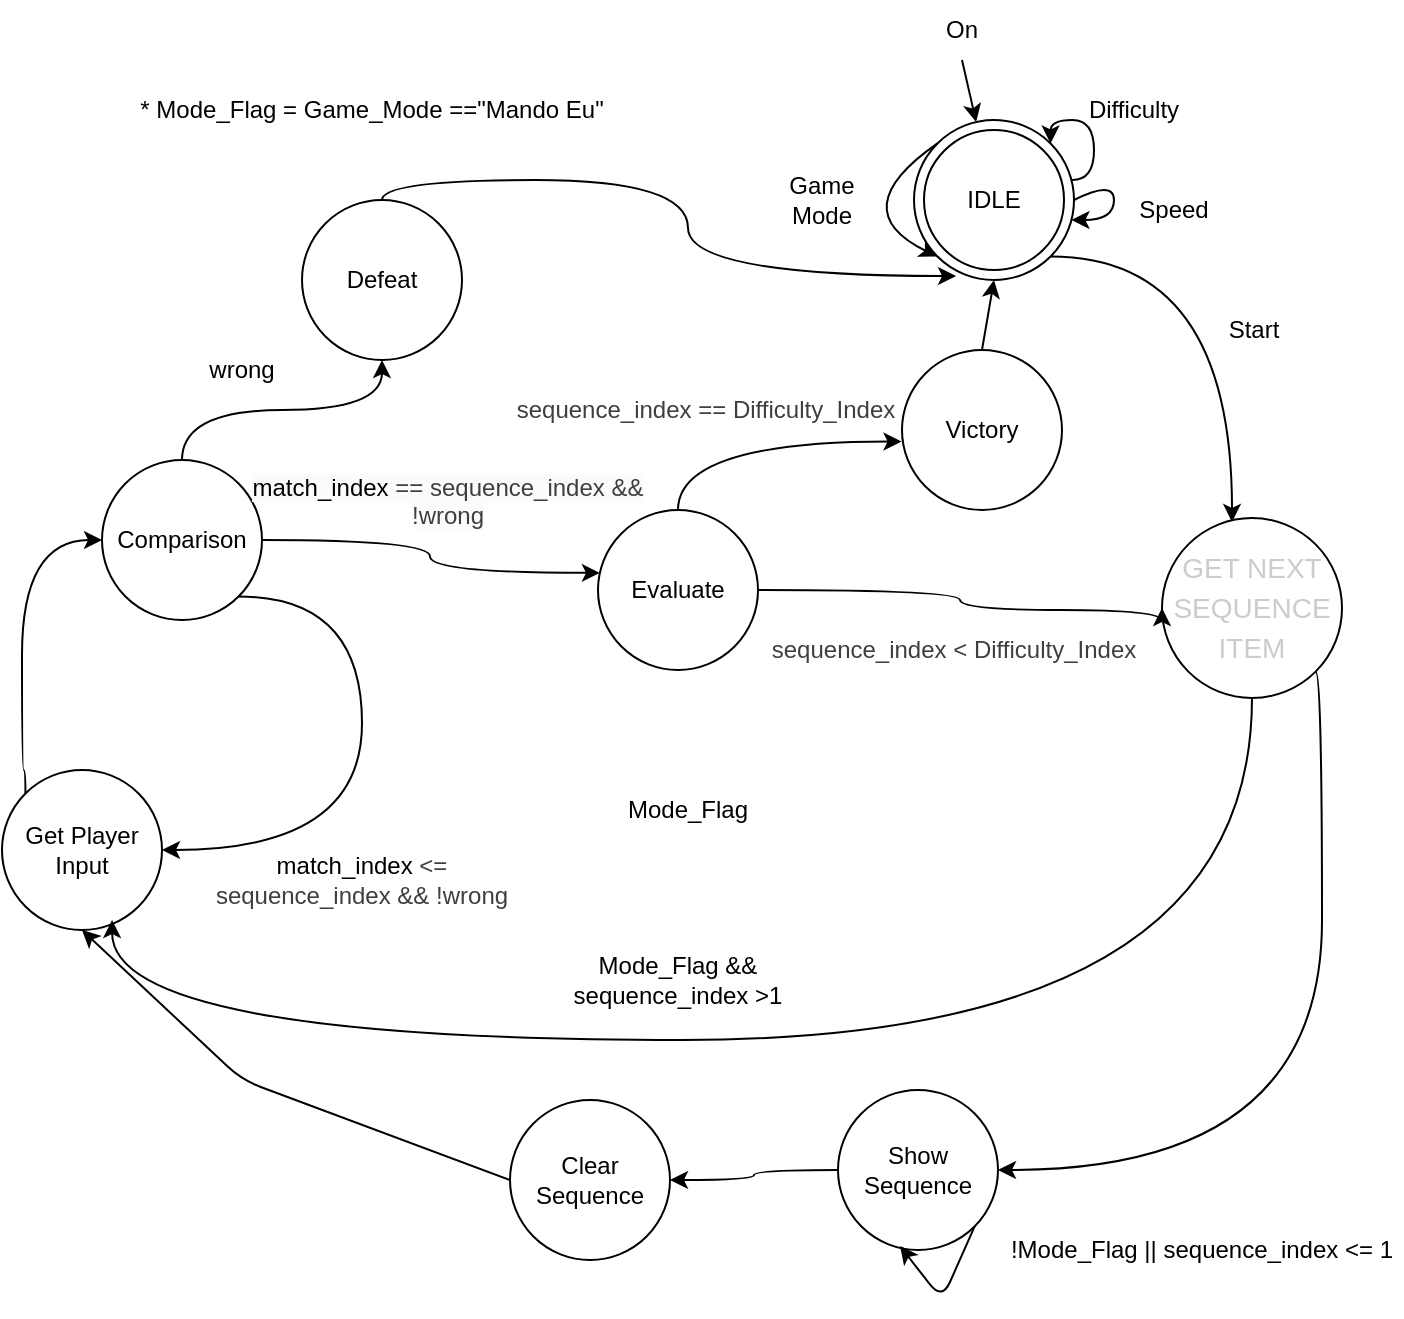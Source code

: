 <mxfile>
    <diagram id="qWT3DiF1cZqI-A9bo5s3" name="Page-1">
        <mxGraphModel dx="1370" dy="554" grid="1" gridSize="10" guides="1" tooltips="1" connect="1" arrows="1" fold="1" page="1" pageScale="1" pageWidth="827" pageHeight="1169" math="0" shadow="0">
            <root>
                <mxCell id="0"/>
                <mxCell id="1" parent="0"/>
                <mxCell id="9" style="edgeStyle=orthogonalEdgeStyle;curved=1;html=1;exitX=1;exitY=0;exitDx=0;exitDy=0;entryX=1;entryY=0;entryDx=0;entryDy=0;" parent="1" source="4" target="4" edge="1">
                    <mxGeometry relative="1" as="geometry">
                        <mxPoint x="556" y="170" as="targetPoint"/>
                        <Array as="points">
                            <mxPoint x="534" y="220"/>
                            <mxPoint x="556" y="220"/>
                            <mxPoint x="556" y="190"/>
                            <mxPoint x="534" y="190"/>
                        </Array>
                    </mxGeometry>
                </mxCell>
                <mxCell id="37" style="edgeStyle=orthogonalEdgeStyle;curved=1;html=1;exitX=1;exitY=1;exitDx=0;exitDy=0;entryX=0.389;entryY=0.022;entryDx=0;entryDy=0;entryPerimeter=0;" parent="1" source="4" target="54" edge="1">
                    <mxGeometry relative="1" as="geometry">
                        <mxPoint x="606" y="330" as="targetPoint"/>
                    </mxGeometry>
                </mxCell>
                <mxCell id="4" value="IDLE" style="ellipse;whiteSpace=wrap;html=1;" parent="1" vertex="1">
                    <mxGeometry x="466" y="190" width="80" height="80" as="geometry"/>
                </mxCell>
                <mxCell id="6" style="edgeStyle=orthogonalEdgeStyle;curved=1;html=1;exitX=1;exitY=0.5;exitDx=0;exitDy=0;" parent="1" source="4" target="4" edge="1">
                    <mxGeometry relative="1" as="geometry"/>
                </mxCell>
                <mxCell id="11" value="Speed" style="text;strokeColor=none;align=center;fillColor=none;html=1;verticalAlign=middle;whiteSpace=wrap;rounded=0;" parent="1" vertex="1">
                    <mxGeometry x="566" y="220" width="60" height="30" as="geometry"/>
                </mxCell>
                <mxCell id="12" value="Difficulty" style="text;strokeColor=none;align=center;fillColor=none;html=1;verticalAlign=middle;whiteSpace=wrap;rounded=0;" parent="1" vertex="1">
                    <mxGeometry x="546" y="170" width="60" height="30" as="geometry"/>
                </mxCell>
                <mxCell id="13" value="Game Mode" style="text;strokeColor=none;align=center;fillColor=none;html=1;verticalAlign=middle;whiteSpace=wrap;rounded=0;" parent="1" vertex="1">
                    <mxGeometry x="390" y="215" width="60" height="30" as="geometry"/>
                </mxCell>
                <mxCell id="63" style="edgeStyle=orthogonalEdgeStyle;curved=1;html=1;exitX=0;exitY=0;exitDx=0;exitDy=0;entryX=0;entryY=0.5;entryDx=0;entryDy=0;" parent="1" source="15" target="30" edge="1">
                    <mxGeometry relative="1" as="geometry">
                        <Array as="points">
                            <mxPoint x="22" y="515"/>
                            <mxPoint x="20" y="515"/>
                            <mxPoint x="20" y="400"/>
                        </Array>
                    </mxGeometry>
                </mxCell>
                <mxCell id="15" value="Get Player Input" style="ellipse;whiteSpace=wrap;html=1;" parent="1" vertex="1">
                    <mxGeometry x="10" y="515" width="80" height="80" as="geometry"/>
                </mxCell>
                <mxCell id="22" value="Start" style="text;strokeColor=none;align=center;fillColor=none;html=1;verticalAlign=middle;whiteSpace=wrap;rounded=0;" parent="1" vertex="1">
                    <mxGeometry x="606" y="280" width="60" height="30" as="geometry"/>
                </mxCell>
                <mxCell id="83" style="edgeStyle=orthogonalEdgeStyle;curved=1;html=1;exitX=1;exitY=1;exitDx=0;exitDy=0;entryX=1;entryY=0.5;entryDx=0;entryDy=0;" parent="1" source="54" target="25" edge="1">
                    <mxGeometry relative="1" as="geometry">
                        <mxPoint x="620" y="685.0" as="sourcePoint"/>
                        <Array as="points">
                            <mxPoint x="670" y="466"/>
                            <mxPoint x="670" y="715"/>
                        </Array>
                    </mxGeometry>
                </mxCell>
                <mxCell id="28" style="edgeStyle=orthogonalEdgeStyle;curved=1;html=1;exitX=0;exitY=0.5;exitDx=0;exitDy=0;" parent="1" source="25" target="101" edge="1">
                    <mxGeometry relative="1" as="geometry"/>
                </mxCell>
                <mxCell id="25" value="Show Sequence" style="ellipse;whiteSpace=wrap;html=1;" parent="1" vertex="1">
                    <mxGeometry x="428" y="675" width="80" height="80" as="geometry"/>
                </mxCell>
                <mxCell id="44" style="edgeStyle=orthogonalEdgeStyle;curved=1;html=1;exitX=0.5;exitY=0;exitDx=0;exitDy=0;" parent="1" source="30" target="42" edge="1">
                    <mxGeometry relative="1" as="geometry">
                        <mxPoint x="290" y="380" as="targetPoint"/>
                    </mxGeometry>
                </mxCell>
                <mxCell id="76" style="edgeStyle=orthogonalEdgeStyle;curved=1;html=1;exitX=1;exitY=1;exitDx=0;exitDy=0;entryX=1;entryY=0.5;entryDx=0;entryDy=0;" parent="1" source="30" target="15" edge="1">
                    <mxGeometry relative="1" as="geometry">
                        <Array as="points">
                            <mxPoint x="190" y="428"/>
                            <mxPoint x="190" y="555"/>
                        </Array>
                    </mxGeometry>
                </mxCell>
                <mxCell id="30" value="Comparison" style="ellipse;whiteSpace=wrap;html=1;" parent="1" vertex="1">
                    <mxGeometry x="60" y="360" width="80" height="80" as="geometry"/>
                </mxCell>
                <mxCell id="42" value="Defeat" style="ellipse;whiteSpace=wrap;html=1;" parent="1" vertex="1">
                    <mxGeometry x="160" y="230" width="80" height="80" as="geometry"/>
                </mxCell>
                <mxCell id="92" style="edgeStyle=none;html=1;exitX=0.5;exitY=0;exitDx=0;exitDy=0;entryX=0.5;entryY=1;entryDx=0;entryDy=0;" parent="1" source="43" target="4" edge="1">
                    <mxGeometry relative="1" as="geometry"/>
                </mxCell>
                <mxCell id="43" value="Victory" style="ellipse;whiteSpace=wrap;html=1;" parent="1" vertex="1">
                    <mxGeometry x="460" y="305" width="80" height="80" as="geometry"/>
                </mxCell>
                <mxCell id="49" style="edgeStyle=orthogonalEdgeStyle;curved=1;html=1;exitX=0.5;exitY=0;exitDx=0;exitDy=0;entryX=0.263;entryY=0.975;entryDx=0;entryDy=0;entryPerimeter=0;" parent="1" source="42" target="4" edge="1">
                    <mxGeometry relative="1" as="geometry"/>
                </mxCell>
                <mxCell id="52" style="edgeStyle=orthogonalEdgeStyle;curved=1;html=1;exitX=0;exitY=0;exitDx=0;exitDy=0;entryX=0;entryY=1;entryDx=0;entryDy=0;" parent="1" source="4" target="4" edge="1">
                    <mxGeometry relative="1" as="geometry">
                        <Array as="points">
                            <mxPoint x="430" y="235"/>
                        </Array>
                    </mxGeometry>
                </mxCell>
                <mxCell id="54" value="&lt;div style=&quot;line-height: 19px; color: rgb(204, 204, 204);&quot;&gt;&lt;span style=&quot;font-size: 14px; white-space: pre;&quot;&gt;&lt;font face=&quot;Helvetica&quot;&gt;GET NEXT&lt;/font&gt;&lt;/span&gt;&lt;/div&gt;&lt;div style=&quot;line-height: 19px; color: rgb(204, 204, 204);&quot;&gt;&lt;span style=&quot;font-size: 14px; white-space: pre;&quot;&gt;&lt;font face=&quot;Helvetica&quot;&gt;SEQUENCE&lt;/font&gt;&lt;/span&gt;&lt;/div&gt;&lt;div style=&quot;line-height: 19px; color: rgb(204, 204, 204);&quot;&gt;&lt;span style=&quot;font-size: 14px; white-space: pre; background-color: transparent;&quot;&gt;&lt;font face=&quot;Helvetica&quot;&gt;ITEM&lt;/font&gt;&lt;/span&gt;&lt;/div&gt;" style="ellipse;whiteSpace=wrap;html=1;" parent="1" vertex="1">
                    <mxGeometry x="590" y="389" width="90" height="90" as="geometry"/>
                </mxCell>
                <mxCell id="57" value="Mode_Flag" style="text;strokeColor=none;align=center;fillColor=none;html=1;verticalAlign=middle;whiteSpace=wrap;rounded=0;" parent="1" vertex="1">
                    <mxGeometry x="310" y="520" width="86" height="30" as="geometry"/>
                </mxCell>
                <mxCell id="77" style="edgeStyle=orthogonalEdgeStyle;curved=1;html=1;exitX=1;exitY=0.5;exitDx=0;exitDy=0;entryX=0;entryY=0.5;entryDx=0;entryDy=0;" parent="1" source="72" target="54" edge="1">
                    <mxGeometry relative="1" as="geometry">
                        <Array as="points">
                            <mxPoint x="489" y="425"/>
                            <mxPoint x="489" y="435"/>
                        </Array>
                    </mxGeometry>
                </mxCell>
                <mxCell id="72" value="Evaluate" style="ellipse;whiteSpace=wrap;html=1;" parent="1" vertex="1">
                    <mxGeometry x="308" y="385" width="80" height="80" as="geometry"/>
                </mxCell>
                <mxCell id="73" style="edgeStyle=orthogonalEdgeStyle;curved=1;html=1;entryX=0.012;entryY=0.393;entryDx=0;entryDy=0;entryPerimeter=0;" parent="1" source="30" target="72" edge="1">
                    <mxGeometry relative="1" as="geometry"/>
                </mxCell>
                <mxCell id="75" value="&lt;span style=&quot;color: rgb(63, 63, 63);&quot;&gt;&lt;span style=&quot;color: rgb(0, 0, 0);&quot;&gt;match_index&lt;/span&gt;&amp;nbsp;&amp;lt;= sequence_index &amp;amp;&amp;amp; !wrong&lt;/span&gt;" style="text;strokeColor=none;align=center;fillColor=none;html=1;verticalAlign=middle;whiteSpace=wrap;rounded=0;" parent="1" vertex="1">
                    <mxGeometry x="110" y="555" width="160" height="30" as="geometry"/>
                </mxCell>
                <mxCell id="79" style="edgeStyle=orthogonalEdgeStyle;curved=1;html=1;exitX=0.5;exitY=0;exitDx=0;exitDy=0;entryX=-0.003;entryY=0.572;entryDx=0;entryDy=0;entryPerimeter=0;" parent="1" source="72" target="43" edge="1">
                    <mxGeometry relative="1" as="geometry"/>
                </mxCell>
                <mxCell id="80" value="&lt;span style=&quot;color: rgb(63, 63, 63);&quot;&gt;&lt;span style=&quot;scrollbar-color: light-dark(#e2e2e2, #4b4b4b)&lt;br/&gt;&#x9;&#x9;&#x9;&#x9;&#x9;light-dark(#fbfbfb, var(--dark-panel-color)); color: rgb(63, 63, 63);&quot;&gt;sequence&lt;/span&gt;&lt;span style=&quot;color: rgb(63, 63, 63);&quot;&gt;_index&lt;/span&gt;&amp;nbsp;== Difficulty_Index&lt;/span&gt;" style="text;strokeColor=none;align=center;fillColor=none;html=1;verticalAlign=middle;whiteSpace=wrap;rounded=0;" parent="1" vertex="1">
                    <mxGeometry x="264" y="320" width="196" height="30" as="geometry"/>
                </mxCell>
                <mxCell id="86" value="&lt;span style=&quot;color: rgb(63, 63, 63); font-family: Helvetica; font-size: 12px; font-style: normal; font-variant-ligatures: normal; font-variant-caps: normal; font-weight: 400; letter-spacing: normal; orphans: 2; text-indent: 0px; text-transform: none; widows: 2; word-spacing: 0px; -webkit-text-stroke-width: 0px; white-space: normal; background-color: rgb(251, 251, 251); text-decoration-thickness: initial; text-decoration-style: initial; text-decoration-color: initial; float: none; display: inline !important;&quot;&gt;&lt;span style=&quot;color: rgb(0, 0, 0);&quot;&gt;match_index&lt;/span&gt;&amp;nbsp;==&amp;nbsp;&lt;span style=&quot;color: rgb(63, 63, 63);&quot;&gt;sequence_index&lt;/span&gt;&amp;nbsp;&amp;amp;&amp;amp; !wrong&lt;/span&gt;" style="text;whiteSpace=wrap;html=1;align=center;" parent="1" vertex="1">
                    <mxGeometry x="158" y="360" width="150" height="40" as="geometry"/>
                </mxCell>
                <mxCell id="87" value="wrong" style="text;strokeColor=none;align=center;fillColor=none;html=1;verticalAlign=middle;whiteSpace=wrap;rounded=0;" parent="1" vertex="1">
                    <mxGeometry x="100" y="300" width="60" height="30" as="geometry"/>
                </mxCell>
                <mxCell id="88" value="* Mode_Flag = Game_Mode ==&quot;Mando Eu&quot;" style="text;strokeColor=none;align=center;fillColor=none;html=1;verticalAlign=middle;whiteSpace=wrap;rounded=0;" parent="1" vertex="1">
                    <mxGeometry x="70" y="170" width="250" height="30" as="geometry"/>
                </mxCell>
                <mxCell id="90" style="edgeStyle=none;html=1;exitX=0.5;exitY=1;exitDx=0;exitDy=0;" parent="1" source="89" target="4" edge="1">
                    <mxGeometry relative="1" as="geometry"/>
                </mxCell>
                <mxCell id="89" value="On" style="text;strokeColor=none;align=center;fillColor=none;html=1;verticalAlign=middle;whiteSpace=wrap;rounded=0;" parent="1" vertex="1">
                    <mxGeometry x="460" y="130" width="60" height="30" as="geometry"/>
                </mxCell>
                <mxCell id="91" value="IDLE" style="ellipse;whiteSpace=wrap;html=1;" parent="1" vertex="1">
                    <mxGeometry x="471" y="195" width="70" height="70" as="geometry"/>
                </mxCell>
                <mxCell id="94" style="edgeStyle=orthogonalEdgeStyle;curved=1;html=1;exitX=0.5;exitY=1;exitDx=0;exitDy=0;entryX=0.688;entryY=0.938;entryDx=0;entryDy=0;entryPerimeter=0;" parent="1" source="54" target="15" edge="1">
                    <mxGeometry relative="1" as="geometry">
                        <Array as="points">
                            <mxPoint x="635" y="650"/>
                            <mxPoint x="65" y="650"/>
                        </Array>
                    </mxGeometry>
                </mxCell>
                <mxCell id="95" value="Mode_Flag &amp;amp;&amp;amp; sequence_index &amp;gt;1" style="text;strokeColor=none;align=center;fillColor=none;html=1;verticalAlign=middle;whiteSpace=wrap;rounded=0;" parent="1" vertex="1">
                    <mxGeometry x="268" y="605" width="160" height="30" as="geometry"/>
                </mxCell>
                <mxCell id="96" value="!Mode_Flag || sequence_index &amp;lt;= 1" style="text;strokeColor=none;align=center;fillColor=none;html=1;verticalAlign=middle;whiteSpace=wrap;rounded=0;" parent="1" vertex="1">
                    <mxGeometry x="510" y="740" width="200" height="30" as="geometry"/>
                </mxCell>
                <mxCell id="99" value="&lt;span style=&quot;color: rgb(63, 63, 63);&quot;&gt;&lt;span style=&quot;scrollbar-color: light-dark(#e2e2e2, #4b4b4b)&lt;br/&gt;&#x9;&#x9;&#x9;&#x9;&#x9;light-dark(#fbfbfb, var(--dark-panel-color)); color: rgb(63, 63, 63);&quot;&gt;sequence&lt;/span&gt;&lt;span style=&quot;color: rgb(63, 63, 63);&quot;&gt;_index&lt;/span&gt;&amp;nbsp;&amp;lt; Difficulty_Index&lt;/span&gt;" style="text;strokeColor=none;align=center;fillColor=none;html=1;verticalAlign=middle;whiteSpace=wrap;rounded=0;" parent="1" vertex="1">
                    <mxGeometry x="388" y="440" width="196" height="30" as="geometry"/>
                </mxCell>
                <mxCell id="100" style="edgeStyle=none;html=1;exitX=1;exitY=1;exitDx=0;exitDy=0;entryX=0.388;entryY=0.975;entryDx=0;entryDy=0;entryPerimeter=0;" parent="1" source="25" target="25" edge="1">
                    <mxGeometry relative="1" as="geometry">
                        <Array as="points">
                            <mxPoint x="480" y="780"/>
                        </Array>
                    </mxGeometry>
                </mxCell>
                <mxCell id="102" style="edgeStyle=none;html=1;exitX=0;exitY=0.5;exitDx=0;exitDy=0;entryX=0.5;entryY=1;entryDx=0;entryDy=0;" edge="1" parent="1" source="101" target="15">
                    <mxGeometry relative="1" as="geometry">
                        <Array as="points">
                            <mxPoint x="130" y="670"/>
                        </Array>
                    </mxGeometry>
                </mxCell>
                <mxCell id="101" value="Clear Sequence" style="ellipse;whiteSpace=wrap;html=1;" vertex="1" parent="1">
                    <mxGeometry x="264" y="680" width="80" height="80" as="geometry"/>
                </mxCell>
            </root>
        </mxGraphModel>
    </diagram>
</mxfile>